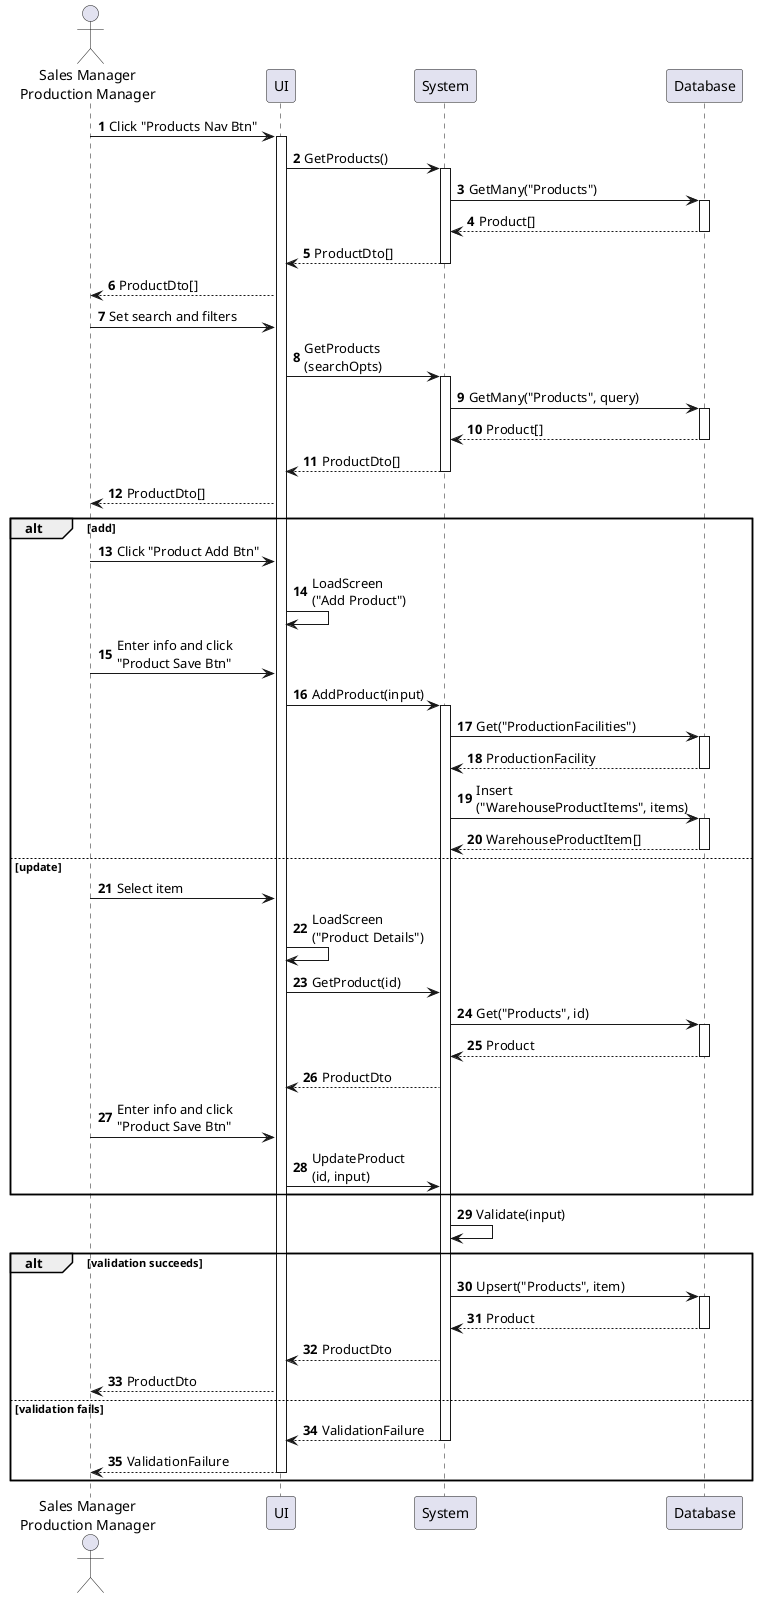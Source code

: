 @startuml product-enter
autonumber

actor "Sales Manager\nProduction Manager" as a
participant UI as f
participant System as b
participant Database as d

a -> f : Click "Products Nav Btn"
activate f
f -> b : GetProducts()
activate b
b -> d : GetMany("Products")
activate d
return Product[]
return ProductDto[]
f --> a : ProductDto[]
a -> f : Set search and filters
f -> b : GetProducts\n(searchOpts)
activate b
b -> d : GetMany("Products", query)
activate d
return Product[]
return ProductDto[]
f --> a : ProductDto[]

alt add
    a -> f : Click "Product Add Btn"
    f -> f : LoadScreen\n("Add Product")
    a -> f : Enter info and click\n"Product Save Btn"
    f -> b : AddProduct(input)
    activate b
    b -> d : Get("ProductionFacilities")
    activate d
    return ProductionFacility
    b -> d : Insert\n("WarehouseProductItems", items)
    activate d
    return WarehouseProductItem[]
else update
    a -> f : Select item
    f -> f : LoadScreen\n("Product Details")
    f -> b : GetProduct(id)
    b -> d : Get("Products", id)
    activate d
    return Product
    b --> f : ProductDto
    a -> f : Enter info and click\n"Product Save Btn"
    f -> b : UpdateProduct\n(id, input)
end

b -> b : Validate(input)

alt validation succeeds
    b -> d : Upsert("Products", item)
    activate d
    return Product
    b --> f : ProductDto
    f --> a : ProductDto
else validation fails
    return ValidationFailure
    return ValidationFailure
end
@enduml
